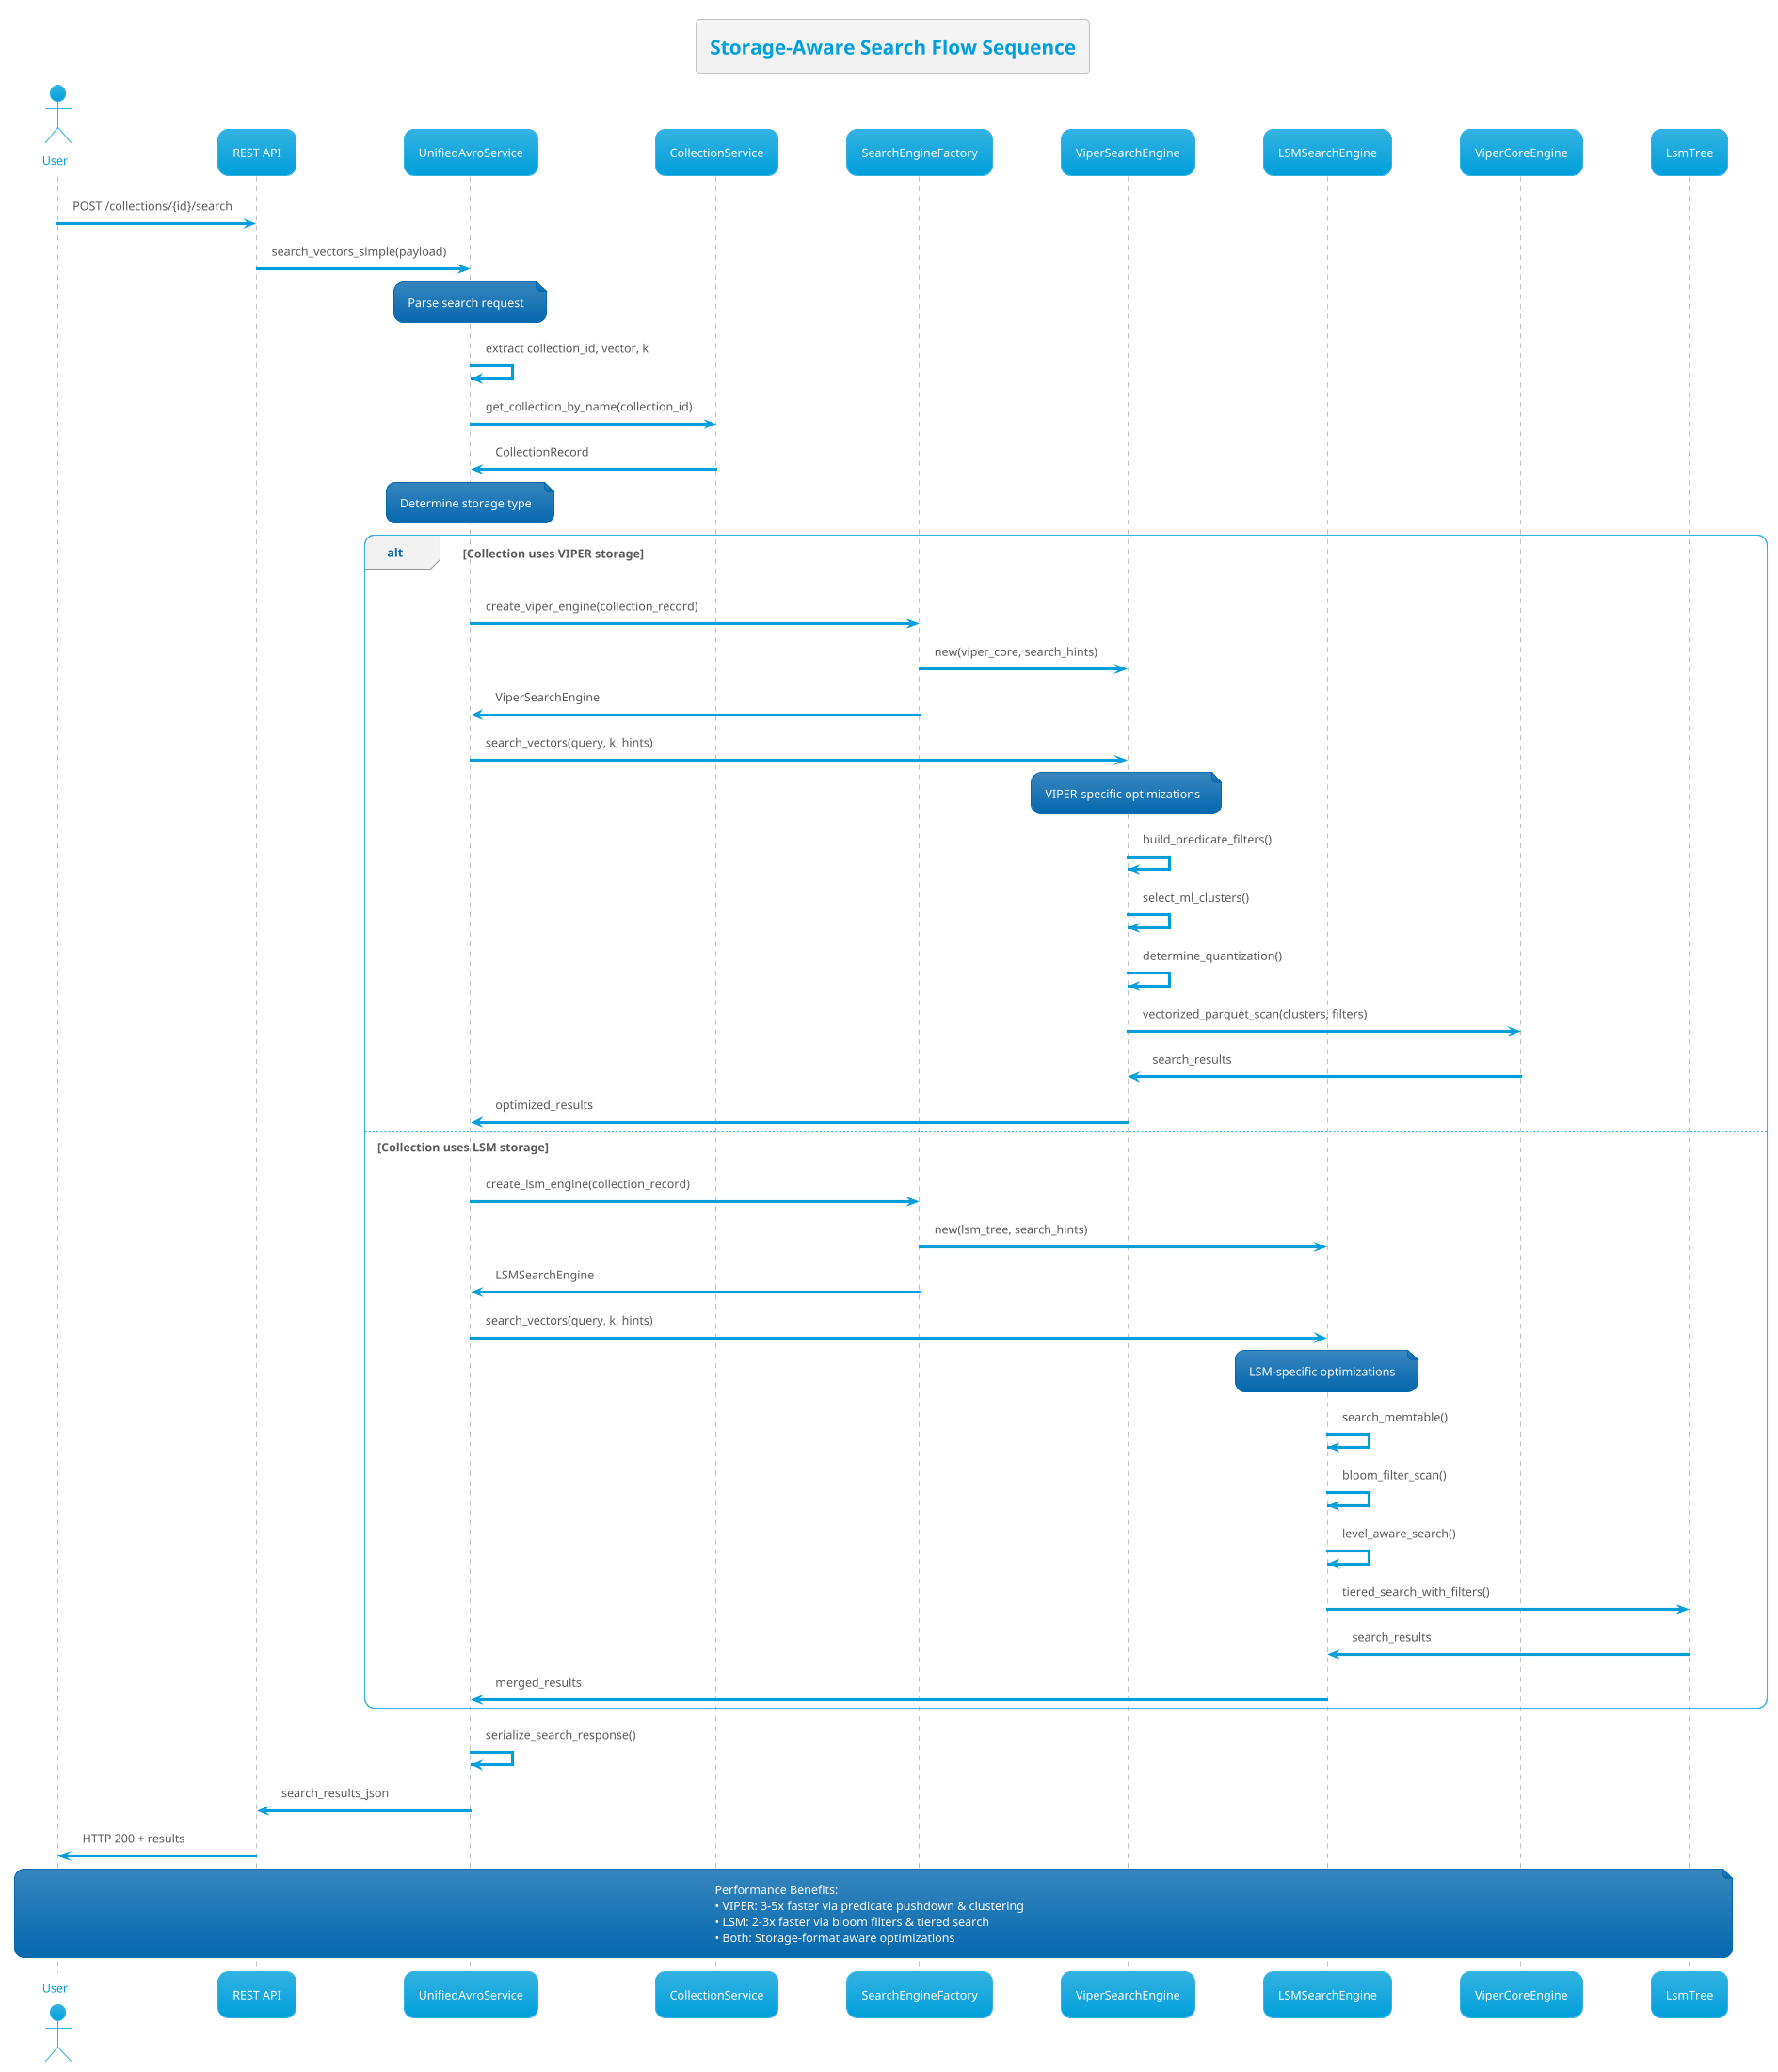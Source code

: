 @startuml search-flow-sequence
!theme bluegray
title Storage-Aware Search Flow Sequence

actor User
participant "REST API" as REST
participant "UnifiedAvroService" as UAS
participant "CollectionService" as CS
participant "SearchEngineFactory" as SEF
participant "ViperSearchEngine" as VSE
participant "LSMSearchEngine" as LSE
participant "ViperCoreEngine" as VCE
participant "LsmTree" as LT

User -> REST : POST /collections/{id}/search
REST -> UAS : search_vectors_simple(payload)

note over UAS : Parse search request
UAS -> UAS : extract collection_id, vector, k

UAS -> CS : get_collection_by_name(collection_id)
CS -> UAS : CollectionRecord

note over UAS : Determine storage type
alt Collection uses VIPER storage
    UAS -> SEF : create_viper_engine(collection_record)
    SEF -> VSE : new(viper_core, search_hints)
    SEF -> UAS : ViperSearchEngine
    
    UAS -> VSE : search_vectors(query, k, hints)
    
    note over VSE : VIPER-specific optimizations
    VSE -> VSE : build_predicate_filters()
    VSE -> VSE : select_ml_clusters()
    VSE -> VSE : determine_quantization()
    
    VSE -> VCE : vectorized_parquet_scan(clusters, filters)
    VCE -> VSE : search_results
    VSE -> UAS : optimized_results

else Collection uses LSM storage
    UAS -> SEF : create_lsm_engine(collection_record)
    SEF -> LSE : new(lsm_tree, search_hints)
    SEF -> UAS : LSMSearchEngine
    
    UAS -> LSE : search_vectors(query, k, hints)
    
    note over LSE : LSM-specific optimizations
    LSE -> LSE : search_memtable()
    LSE -> LSE : bloom_filter_scan()
    LSE -> LSE : level_aware_search()
    
    LSE -> LT : tiered_search_with_filters()
    LT -> LSE : search_results
    LSE -> UAS : merged_results
end

UAS -> UAS : serialize_search_response()
UAS -> REST : search_results_json
REST -> User : HTTP 200 + results

note over User, LT
  Performance Benefits:
  • VIPER: 3-5x faster via predicate pushdown & clustering
  • LSM: 2-3x faster via bloom filters & tiered search
  • Both: Storage-format aware optimizations
end note

@enduml